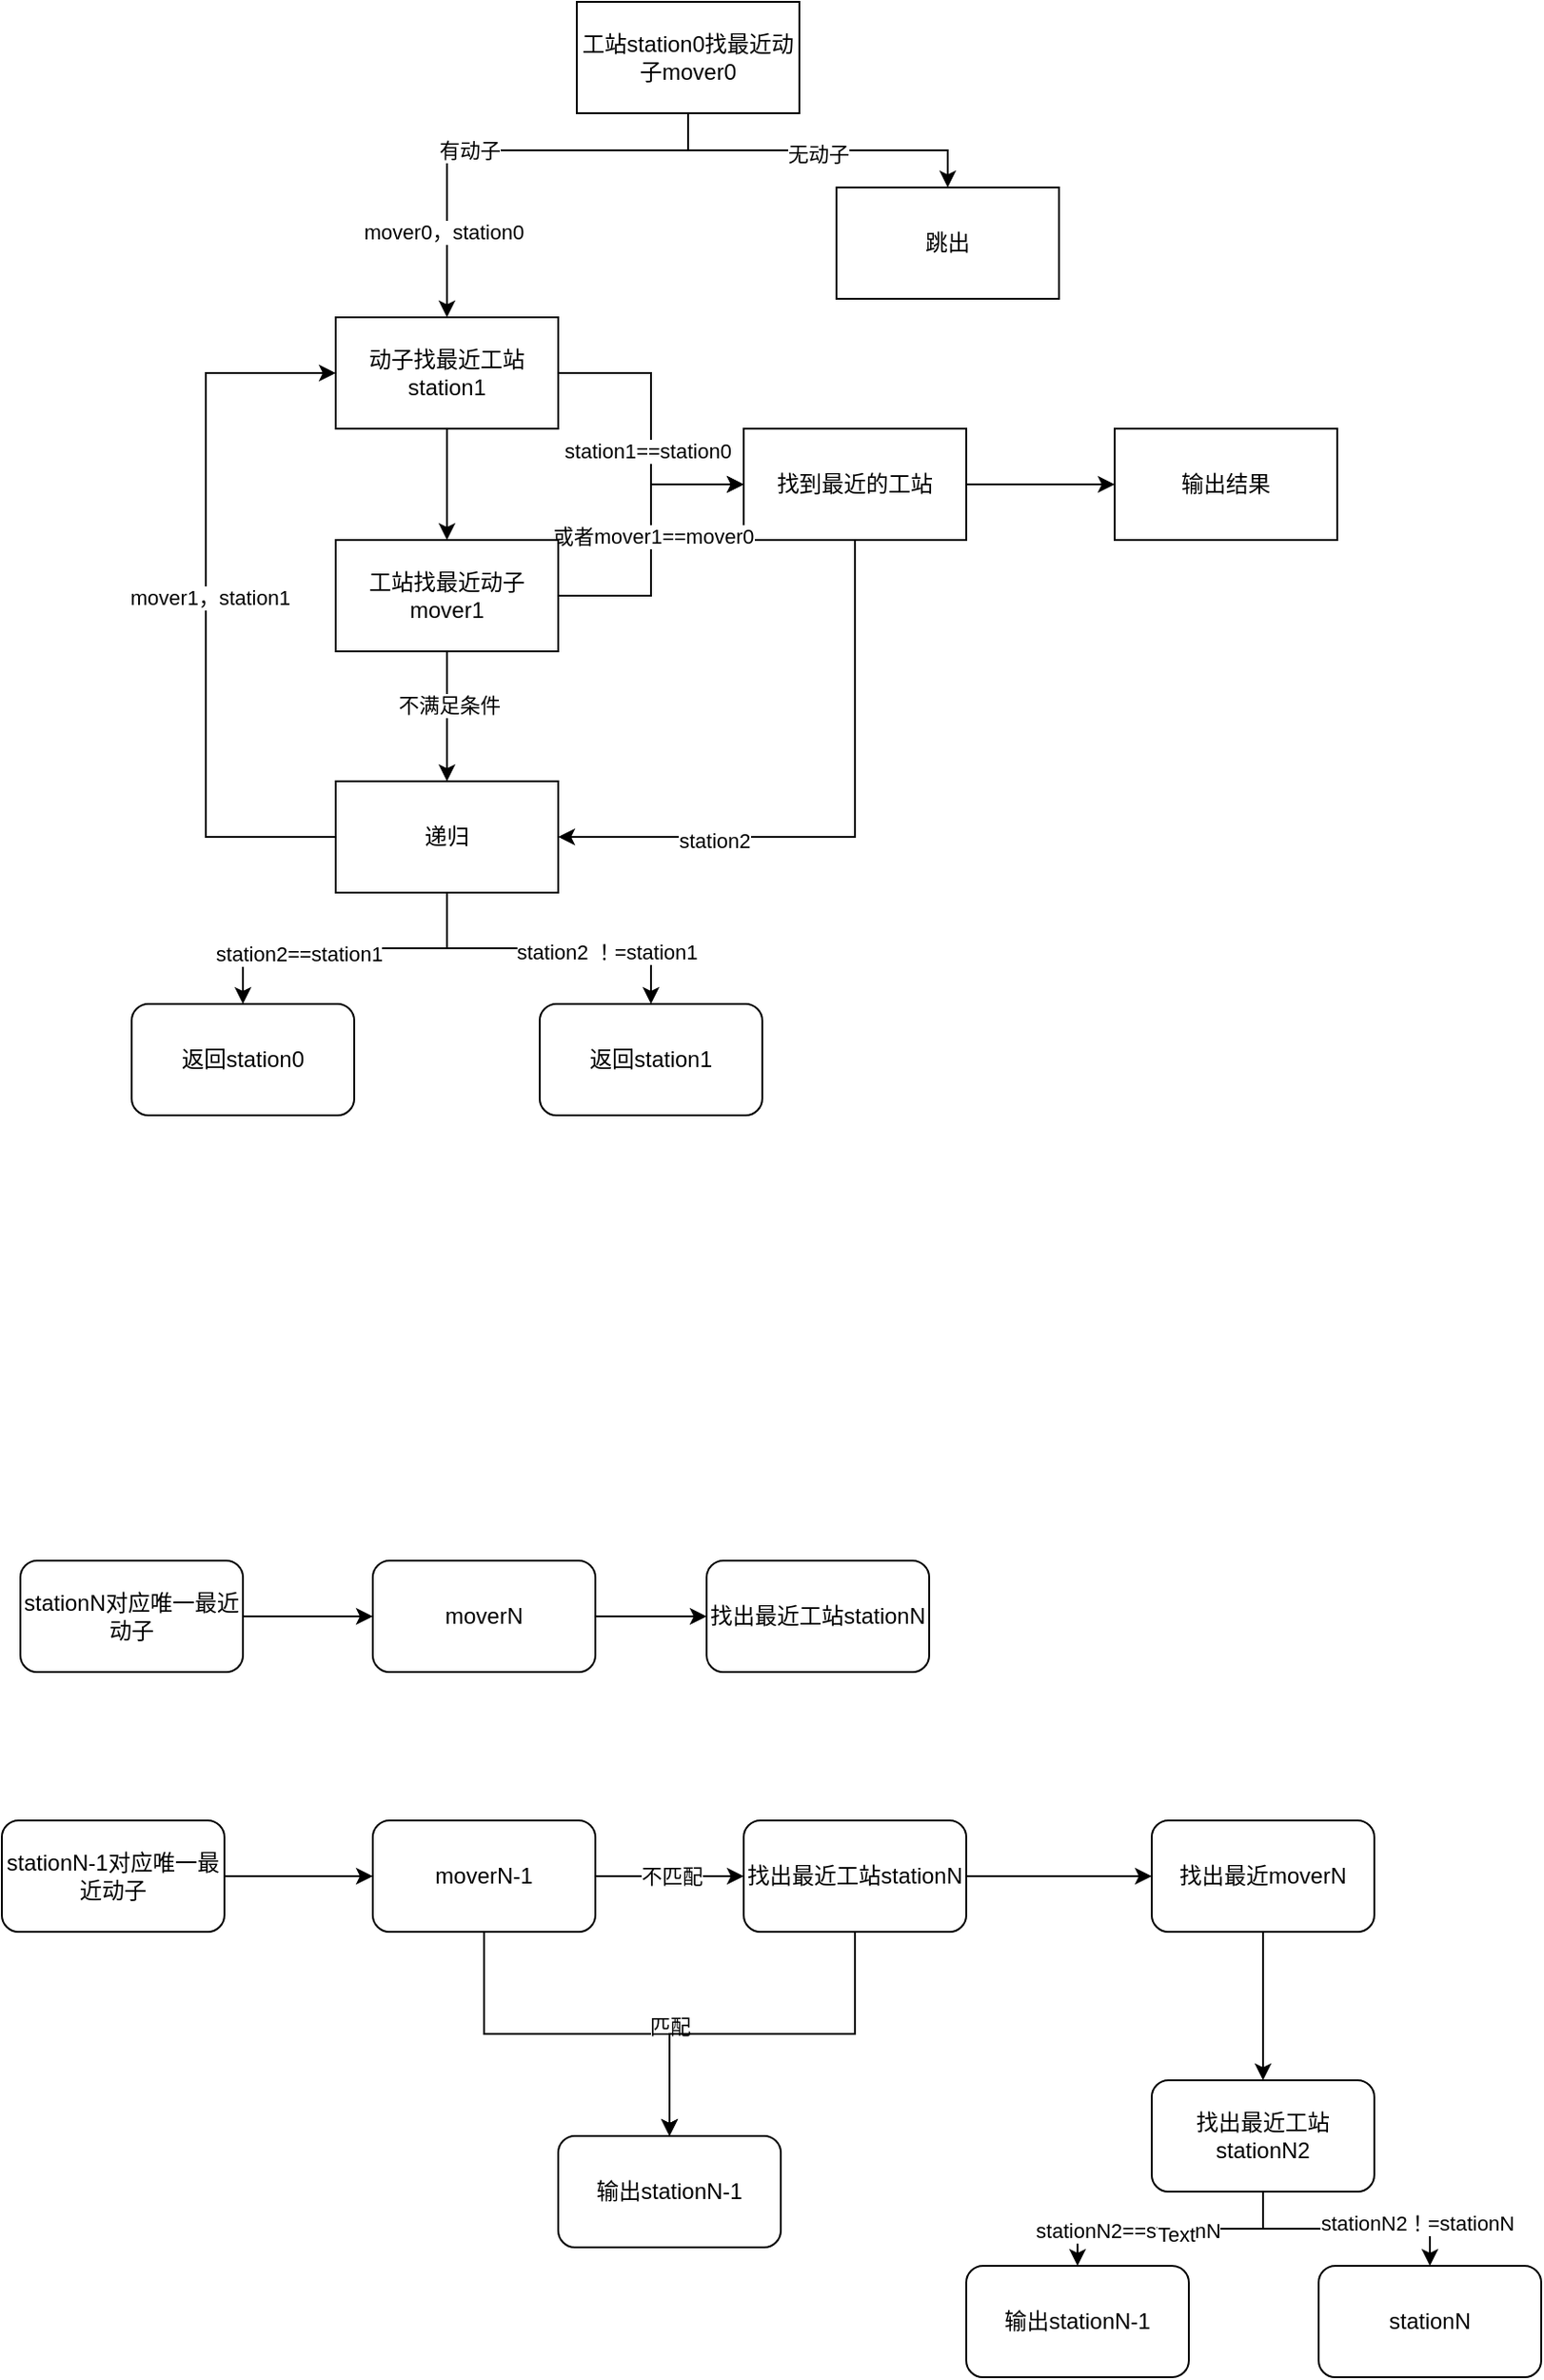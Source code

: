 <mxfile version="24.7.7">
  <diagram name="第 1 页" id="nCe2BLYubYKYabbMRFqI">
    <mxGraphModel dx="1702" dy="414" grid="1" gridSize="10" guides="1" tooltips="1" connect="1" arrows="1" fold="1" page="1" pageScale="1" pageWidth="827" pageHeight="1169" math="0" shadow="0">
      <root>
        <mxCell id="0" />
        <mxCell id="1" parent="0" />
        <mxCell id="JgmFc6yPYDbwjneIxN74-8" style="edgeStyle=orthogonalEdgeStyle;rounded=0;orthogonalLoop=1;jettySize=auto;html=1;entryX=0.5;entryY=0;entryDx=0;entryDy=0;" edge="1" parent="1" source="JgmFc6yPYDbwjneIxN74-1" target="JgmFc6yPYDbwjneIxN74-2">
          <mxGeometry relative="1" as="geometry">
            <Array as="points">
              <mxPoint x="310" y="170" />
              <mxPoint x="180" y="170" />
            </Array>
          </mxGeometry>
        </mxCell>
        <mxCell id="JgmFc6yPYDbwjneIxN74-10" value="有动子" style="edgeLabel;html=1;align=center;verticalAlign=middle;resizable=0;points=[];" vertex="1" connectable="0" parent="JgmFc6yPYDbwjneIxN74-8">
          <mxGeometry x="0.153" relative="1" as="geometry">
            <mxPoint as="offset" />
          </mxGeometry>
        </mxCell>
        <mxCell id="JgmFc6yPYDbwjneIxN74-47" value="mover0，station0" style="edgeLabel;html=1;align=center;verticalAlign=middle;resizable=0;points=[];" vertex="1" connectable="0" parent="JgmFc6yPYDbwjneIxN74-8">
          <mxGeometry x="0.617" y="-2" relative="1" as="geometry">
            <mxPoint as="offset" />
          </mxGeometry>
        </mxCell>
        <mxCell id="JgmFc6yPYDbwjneIxN74-9" style="edgeStyle=orthogonalEdgeStyle;rounded=0;orthogonalLoop=1;jettySize=auto;html=1;entryX=0.5;entryY=0;entryDx=0;entryDy=0;" edge="1" parent="1" source="JgmFc6yPYDbwjneIxN74-1" target="JgmFc6yPYDbwjneIxN74-7">
          <mxGeometry relative="1" as="geometry">
            <Array as="points">
              <mxPoint x="310" y="170" />
              <mxPoint x="450" y="170" />
            </Array>
          </mxGeometry>
        </mxCell>
        <mxCell id="JgmFc6yPYDbwjneIxN74-11" value="无动子" style="edgeLabel;html=1;align=center;verticalAlign=middle;resizable=0;points=[];" vertex="1" connectable="0" parent="JgmFc6yPYDbwjneIxN74-9">
          <mxGeometry y="-2" relative="1" as="geometry">
            <mxPoint as="offset" />
          </mxGeometry>
        </mxCell>
        <mxCell id="JgmFc6yPYDbwjneIxN74-1" value="工站station0找最近动子mover0" style="rounded=0;whiteSpace=wrap;html=1;" vertex="1" parent="1">
          <mxGeometry x="250" y="90" width="120" height="60" as="geometry" />
        </mxCell>
        <mxCell id="JgmFc6yPYDbwjneIxN74-16" value="" style="edgeStyle=orthogonalEdgeStyle;rounded=0;orthogonalLoop=1;jettySize=auto;html=1;" edge="1" parent="1" source="JgmFc6yPYDbwjneIxN74-2" target="JgmFc6yPYDbwjneIxN74-15">
          <mxGeometry relative="1" as="geometry" />
        </mxCell>
        <mxCell id="JgmFc6yPYDbwjneIxN74-17" style="edgeStyle=orthogonalEdgeStyle;rounded=0;orthogonalLoop=1;jettySize=auto;html=1;entryX=0;entryY=0.5;entryDx=0;entryDy=0;" edge="1" parent="1" source="JgmFc6yPYDbwjneIxN74-2" target="JgmFc6yPYDbwjneIxN74-12">
          <mxGeometry relative="1" as="geometry">
            <mxPoint x="300" y="290" as="targetPoint" />
          </mxGeometry>
        </mxCell>
        <mxCell id="JgmFc6yPYDbwjneIxN74-19" value="station1==station0" style="edgeLabel;html=1;align=center;verticalAlign=middle;resizable=0;points=[];" vertex="1" connectable="0" parent="JgmFc6yPYDbwjneIxN74-17">
          <mxGeometry x="0.15" y="-2" relative="1" as="geometry">
            <mxPoint as="offset" />
          </mxGeometry>
        </mxCell>
        <mxCell id="JgmFc6yPYDbwjneIxN74-2" value="动子找最近工站station1" style="rounded=0;whiteSpace=wrap;html=1;" vertex="1" parent="1">
          <mxGeometry x="120" y="260" width="120" height="60" as="geometry" />
        </mxCell>
        <mxCell id="JgmFc6yPYDbwjneIxN74-7" value="跳出" style="rounded=0;whiteSpace=wrap;html=1;" vertex="1" parent="1">
          <mxGeometry x="390" y="190" width="120" height="60" as="geometry" />
        </mxCell>
        <mxCell id="JgmFc6yPYDbwjneIxN74-37" value="" style="edgeStyle=orthogonalEdgeStyle;rounded=0;orthogonalLoop=1;jettySize=auto;html=1;" edge="1" parent="1" source="JgmFc6yPYDbwjneIxN74-12" target="JgmFc6yPYDbwjneIxN74-36">
          <mxGeometry relative="1" as="geometry" />
        </mxCell>
        <mxCell id="JgmFc6yPYDbwjneIxN74-49" style="edgeStyle=orthogonalEdgeStyle;rounded=0;orthogonalLoop=1;jettySize=auto;html=1;entryX=1;entryY=0.5;entryDx=0;entryDy=0;" edge="1" parent="1" source="JgmFc6yPYDbwjneIxN74-12" target="JgmFc6yPYDbwjneIxN74-25">
          <mxGeometry relative="1" as="geometry">
            <Array as="points">
              <mxPoint x="400" y="540" />
            </Array>
          </mxGeometry>
        </mxCell>
        <mxCell id="JgmFc6yPYDbwjneIxN74-50" value="station2" style="edgeLabel;html=1;align=center;verticalAlign=middle;resizable=0;points=[];" vertex="1" connectable="0" parent="JgmFc6yPYDbwjneIxN74-49">
          <mxGeometry x="0.475" y="2" relative="1" as="geometry">
            <mxPoint as="offset" />
          </mxGeometry>
        </mxCell>
        <mxCell id="JgmFc6yPYDbwjneIxN74-12" value="找到最近的工站" style="whiteSpace=wrap;html=1;rounded=0;" vertex="1" parent="1">
          <mxGeometry x="340" y="320" width="120" height="60" as="geometry" />
        </mxCell>
        <mxCell id="JgmFc6yPYDbwjneIxN74-18" style="edgeStyle=orthogonalEdgeStyle;rounded=0;orthogonalLoop=1;jettySize=auto;html=1;entryX=0;entryY=0.5;entryDx=0;entryDy=0;" edge="1" parent="1" source="JgmFc6yPYDbwjneIxN74-15" target="JgmFc6yPYDbwjneIxN74-12">
          <mxGeometry relative="1" as="geometry" />
        </mxCell>
        <mxCell id="JgmFc6yPYDbwjneIxN74-20" value="或者mover1==mover0" style="edgeLabel;html=1;align=center;verticalAlign=middle;resizable=0;points=[];" vertex="1" connectable="0" parent="JgmFc6yPYDbwjneIxN74-18">
          <mxGeometry x="0.025" y="-1" relative="1" as="geometry">
            <mxPoint as="offset" />
          </mxGeometry>
        </mxCell>
        <mxCell id="JgmFc6yPYDbwjneIxN74-26" style="edgeStyle=orthogonalEdgeStyle;rounded=0;orthogonalLoop=1;jettySize=auto;html=1;entryX=0.5;entryY=0;entryDx=0;entryDy=0;" edge="1" parent="1" source="JgmFc6yPYDbwjneIxN74-15" target="JgmFc6yPYDbwjneIxN74-25">
          <mxGeometry relative="1" as="geometry" />
        </mxCell>
        <mxCell id="JgmFc6yPYDbwjneIxN74-27" value="不满足条件" style="edgeLabel;html=1;align=center;verticalAlign=middle;resizable=0;points=[];" vertex="1" connectable="0" parent="JgmFc6yPYDbwjneIxN74-26">
          <mxGeometry x="-0.171" y="1" relative="1" as="geometry">
            <mxPoint as="offset" />
          </mxGeometry>
        </mxCell>
        <mxCell id="JgmFc6yPYDbwjneIxN74-15" value="工站找最近动子mover1" style="rounded=0;whiteSpace=wrap;html=1;" vertex="1" parent="1">
          <mxGeometry x="120" y="380" width="120" height="60" as="geometry" />
        </mxCell>
        <mxCell id="JgmFc6yPYDbwjneIxN74-41" style="edgeStyle=orthogonalEdgeStyle;rounded=0;orthogonalLoop=1;jettySize=auto;html=1;entryX=0.5;entryY=0;entryDx=0;entryDy=0;" edge="1" parent="1" source="JgmFc6yPYDbwjneIxN74-25" target="JgmFc6yPYDbwjneIxN74-39">
          <mxGeometry relative="1" as="geometry" />
        </mxCell>
        <mxCell id="JgmFc6yPYDbwjneIxN74-43" value="station2==station1" style="edgeLabel;html=1;align=center;verticalAlign=middle;resizable=0;points=[];" vertex="1" connectable="0" parent="JgmFc6yPYDbwjneIxN74-41">
          <mxGeometry x="0.292" y="3" relative="1" as="geometry">
            <mxPoint as="offset" />
          </mxGeometry>
        </mxCell>
        <mxCell id="JgmFc6yPYDbwjneIxN74-42" style="edgeStyle=orthogonalEdgeStyle;rounded=0;orthogonalLoop=1;jettySize=auto;html=1;entryX=0.5;entryY=0;entryDx=0;entryDy=0;" edge="1" parent="1" source="JgmFc6yPYDbwjneIxN74-25" target="JgmFc6yPYDbwjneIxN74-40">
          <mxGeometry relative="1" as="geometry" />
        </mxCell>
        <mxCell id="JgmFc6yPYDbwjneIxN74-44" value="station2 ！=station1" style="edgeLabel;html=1;align=center;verticalAlign=middle;resizable=0;points=[];" vertex="1" connectable="0" parent="JgmFc6yPYDbwjneIxN74-42">
          <mxGeometry x="0.362" y="-2" relative="1" as="geometry">
            <mxPoint as="offset" />
          </mxGeometry>
        </mxCell>
        <mxCell id="JgmFc6yPYDbwjneIxN74-46" style="edgeStyle=orthogonalEdgeStyle;rounded=0;orthogonalLoop=1;jettySize=auto;html=1;entryX=0;entryY=0.5;entryDx=0;entryDy=0;" edge="1" parent="1" source="JgmFc6yPYDbwjneIxN74-25" target="JgmFc6yPYDbwjneIxN74-2">
          <mxGeometry relative="1" as="geometry">
            <Array as="points">
              <mxPoint x="50" y="540" />
              <mxPoint x="50" y="290" />
            </Array>
          </mxGeometry>
        </mxCell>
        <mxCell id="JgmFc6yPYDbwjneIxN74-48" value="mover1，station1" style="edgeLabel;html=1;align=center;verticalAlign=middle;resizable=0;points=[];" vertex="1" connectable="0" parent="JgmFc6yPYDbwjneIxN74-46">
          <mxGeometry x="0.021" y="-2" relative="1" as="geometry">
            <mxPoint as="offset" />
          </mxGeometry>
        </mxCell>
        <mxCell id="JgmFc6yPYDbwjneIxN74-25" value="递归" style="whiteSpace=wrap;html=1;rounded=0;" vertex="1" parent="1">
          <mxGeometry x="120" y="510" width="120" height="60" as="geometry" />
        </mxCell>
        <mxCell id="JgmFc6yPYDbwjneIxN74-36" value="输出结果" style="whiteSpace=wrap;html=1;rounded=0;" vertex="1" parent="1">
          <mxGeometry x="540" y="320" width="120" height="60" as="geometry" />
        </mxCell>
        <mxCell id="JgmFc6yPYDbwjneIxN74-39" value="返回station0" style="rounded=1;whiteSpace=wrap;html=1;" vertex="1" parent="1">
          <mxGeometry x="10" y="630" width="120" height="60" as="geometry" />
        </mxCell>
        <mxCell id="JgmFc6yPYDbwjneIxN74-40" value="返回station1" style="rounded=1;whiteSpace=wrap;html=1;" vertex="1" parent="1">
          <mxGeometry x="230" y="630" width="120" height="60" as="geometry" />
        </mxCell>
        <mxCell id="JgmFc6yPYDbwjneIxN74-57" value="" style="edgeStyle=orthogonalEdgeStyle;rounded=0;orthogonalLoop=1;jettySize=auto;html=1;" edge="1" parent="1" source="JgmFc6yPYDbwjneIxN74-51" target="JgmFc6yPYDbwjneIxN74-56">
          <mxGeometry relative="1" as="geometry" />
        </mxCell>
        <mxCell id="JgmFc6yPYDbwjneIxN74-68" value="不匹配" style="edgeLabel;html=1;align=center;verticalAlign=middle;resizable=0;points=[];" vertex="1" connectable="0" parent="JgmFc6yPYDbwjneIxN74-57">
          <mxGeometry x="0.289" y="-3" relative="1" as="geometry">
            <mxPoint x="-11" y="-3" as="offset" />
          </mxGeometry>
        </mxCell>
        <mxCell id="JgmFc6yPYDbwjneIxN74-66" value="" style="edgeStyle=orthogonalEdgeStyle;rounded=0;orthogonalLoop=1;jettySize=auto;html=1;entryX=0.5;entryY=0;entryDx=0;entryDy=0;" edge="1" parent="1" source="JgmFc6yPYDbwjneIxN74-51" target="JgmFc6yPYDbwjneIxN74-79">
          <mxGeometry relative="1" as="geometry">
            <mxPoint x="200" y="1210.0" as="targetPoint" />
          </mxGeometry>
        </mxCell>
        <mxCell id="JgmFc6yPYDbwjneIxN74-67" value="匹配" style="edgeLabel;html=1;align=center;verticalAlign=middle;resizable=0;points=[];" vertex="1" connectable="0" parent="JgmFc6yPYDbwjneIxN74-66">
          <mxGeometry x="-0.107" y="4" relative="1" as="geometry">
            <mxPoint x="61" as="offset" />
          </mxGeometry>
        </mxCell>
        <mxCell id="JgmFc6yPYDbwjneIxN74-51" value="moverN-1" style="rounded=1;whiteSpace=wrap;html=1;" vertex="1" parent="1">
          <mxGeometry x="140" y="1070" width="120" height="60" as="geometry" />
        </mxCell>
        <mxCell id="JgmFc6yPYDbwjneIxN74-52" value="找出最近工站stationN" style="rounded=1;whiteSpace=wrap;html=1;" vertex="1" parent="1">
          <mxGeometry x="320" y="930" width="120" height="60" as="geometry" />
        </mxCell>
        <mxCell id="JgmFc6yPYDbwjneIxN74-55" value="" style="edgeStyle=orthogonalEdgeStyle;rounded=0;orthogonalLoop=1;jettySize=auto;html=1;" edge="1" parent="1" source="JgmFc6yPYDbwjneIxN74-54" target="JgmFc6yPYDbwjneIxN74-52">
          <mxGeometry relative="1" as="geometry" />
        </mxCell>
        <mxCell id="JgmFc6yPYDbwjneIxN74-54" value="moverN" style="rounded=1;whiteSpace=wrap;html=1;" vertex="1" parent="1">
          <mxGeometry x="140" y="930" width="120" height="60" as="geometry" />
        </mxCell>
        <mxCell id="JgmFc6yPYDbwjneIxN74-59" style="edgeStyle=orthogonalEdgeStyle;rounded=0;orthogonalLoop=1;jettySize=auto;html=1;entryX=0;entryY=0.5;entryDx=0;entryDy=0;" edge="1" parent="1" source="JgmFc6yPYDbwjneIxN74-56" target="JgmFc6yPYDbwjneIxN74-58">
          <mxGeometry relative="1" as="geometry" />
        </mxCell>
        <mxCell id="JgmFc6yPYDbwjneIxN74-80" style="edgeStyle=orthogonalEdgeStyle;rounded=0;orthogonalLoop=1;jettySize=auto;html=1;entryX=0.5;entryY=0;entryDx=0;entryDy=0;" edge="1" parent="1" source="JgmFc6yPYDbwjneIxN74-56" target="JgmFc6yPYDbwjneIxN74-79">
          <mxGeometry relative="1" as="geometry" />
        </mxCell>
        <mxCell id="JgmFc6yPYDbwjneIxN74-56" value="找出最近工站stationN" style="rounded=1;whiteSpace=wrap;html=1;" vertex="1" parent="1">
          <mxGeometry x="340" y="1070" width="120" height="60" as="geometry" />
        </mxCell>
        <mxCell id="JgmFc6yPYDbwjneIxN74-70" value="" style="edgeStyle=orthogonalEdgeStyle;rounded=0;orthogonalLoop=1;jettySize=auto;html=1;" edge="1" parent="1" source="JgmFc6yPYDbwjneIxN74-58" target="JgmFc6yPYDbwjneIxN74-69">
          <mxGeometry relative="1" as="geometry" />
        </mxCell>
        <mxCell id="JgmFc6yPYDbwjneIxN74-58" value="找出最近moverN" style="rounded=1;whiteSpace=wrap;html=1;" vertex="1" parent="1">
          <mxGeometry x="560" y="1070" width="120" height="60" as="geometry" />
        </mxCell>
        <mxCell id="JgmFc6yPYDbwjneIxN74-62" value="" style="edgeStyle=orthogonalEdgeStyle;rounded=0;orthogonalLoop=1;jettySize=auto;html=1;" edge="1" parent="1" source="JgmFc6yPYDbwjneIxN74-61" target="JgmFc6yPYDbwjneIxN74-54">
          <mxGeometry relative="1" as="geometry" />
        </mxCell>
        <mxCell id="JgmFc6yPYDbwjneIxN74-61" value="stationN对应唯一最近动子" style="rounded=1;whiteSpace=wrap;html=1;" vertex="1" parent="1">
          <mxGeometry x="-50" y="930" width="120" height="60" as="geometry" />
        </mxCell>
        <mxCell id="JgmFc6yPYDbwjneIxN74-64" style="edgeStyle=orthogonalEdgeStyle;rounded=0;orthogonalLoop=1;jettySize=auto;html=1;entryX=0;entryY=0.5;entryDx=0;entryDy=0;" edge="1" parent="1" source="JgmFc6yPYDbwjneIxN74-63" target="JgmFc6yPYDbwjneIxN74-51">
          <mxGeometry relative="1" as="geometry" />
        </mxCell>
        <mxCell id="JgmFc6yPYDbwjneIxN74-63" value="stationN-1对应唯一最近动子" style="rounded=1;whiteSpace=wrap;html=1;" vertex="1" parent="1">
          <mxGeometry x="-60" y="1070" width="120" height="60" as="geometry" />
        </mxCell>
        <mxCell id="JgmFc6yPYDbwjneIxN74-72" style="edgeStyle=orthogonalEdgeStyle;rounded=0;orthogonalLoop=1;jettySize=auto;html=1;entryX=0.5;entryY=0;entryDx=0;entryDy=0;" edge="1" parent="1" source="JgmFc6yPYDbwjneIxN74-69" target="JgmFc6yPYDbwjneIxN74-71">
          <mxGeometry relative="1" as="geometry" />
        </mxCell>
        <mxCell id="JgmFc6yPYDbwjneIxN74-76" value="stationN2==stationN" style="edgeLabel;html=1;align=center;verticalAlign=middle;resizable=0;points=[];" vertex="1" connectable="0" parent="JgmFc6yPYDbwjneIxN74-72">
          <mxGeometry x="0.325" y="1" relative="1" as="geometry">
            <mxPoint as="offset" />
          </mxGeometry>
        </mxCell>
        <mxCell id="JgmFc6yPYDbwjneIxN74-77" value="Text" style="edgeLabel;html=1;align=center;verticalAlign=middle;resizable=0;points=[];" vertex="1" connectable="0" parent="JgmFc6yPYDbwjneIxN74-72">
          <mxGeometry x="-0.043" y="3" relative="1" as="geometry">
            <mxPoint as="offset" />
          </mxGeometry>
        </mxCell>
        <mxCell id="JgmFc6yPYDbwjneIxN74-75" style="edgeStyle=orthogonalEdgeStyle;rounded=0;orthogonalLoop=1;jettySize=auto;html=1;entryX=0.5;entryY=0;entryDx=0;entryDy=0;" edge="1" parent="1" source="JgmFc6yPYDbwjneIxN74-69" target="JgmFc6yPYDbwjneIxN74-74">
          <mxGeometry relative="1" as="geometry" />
        </mxCell>
        <mxCell id="JgmFc6yPYDbwjneIxN74-78" value="stationN2！=stationN" style="edgeLabel;html=1;align=center;verticalAlign=middle;resizable=0;points=[];" vertex="1" connectable="0" parent="JgmFc6yPYDbwjneIxN74-75">
          <mxGeometry x="0.585" y="3" relative="1" as="geometry">
            <mxPoint as="offset" />
          </mxGeometry>
        </mxCell>
        <mxCell id="JgmFc6yPYDbwjneIxN74-69" value="找出最近工站stationN2" style="rounded=1;whiteSpace=wrap;html=1;" vertex="1" parent="1">
          <mxGeometry x="560" y="1210" width="120" height="60" as="geometry" />
        </mxCell>
        <mxCell id="JgmFc6yPYDbwjneIxN74-71" value="输出stationN-1" style="rounded=1;whiteSpace=wrap;html=1;" vertex="1" parent="1">
          <mxGeometry x="460" y="1310" width="120" height="60" as="geometry" />
        </mxCell>
        <mxCell id="JgmFc6yPYDbwjneIxN74-74" value="stationN" style="rounded=1;whiteSpace=wrap;html=1;" vertex="1" parent="1">
          <mxGeometry x="650" y="1310" width="120" height="60" as="geometry" />
        </mxCell>
        <mxCell id="JgmFc6yPYDbwjneIxN74-79" value="输出stationN-1" style="whiteSpace=wrap;html=1;rounded=1;" vertex="1" parent="1">
          <mxGeometry x="240" y="1240" width="120" height="60" as="geometry" />
        </mxCell>
      </root>
    </mxGraphModel>
  </diagram>
</mxfile>
